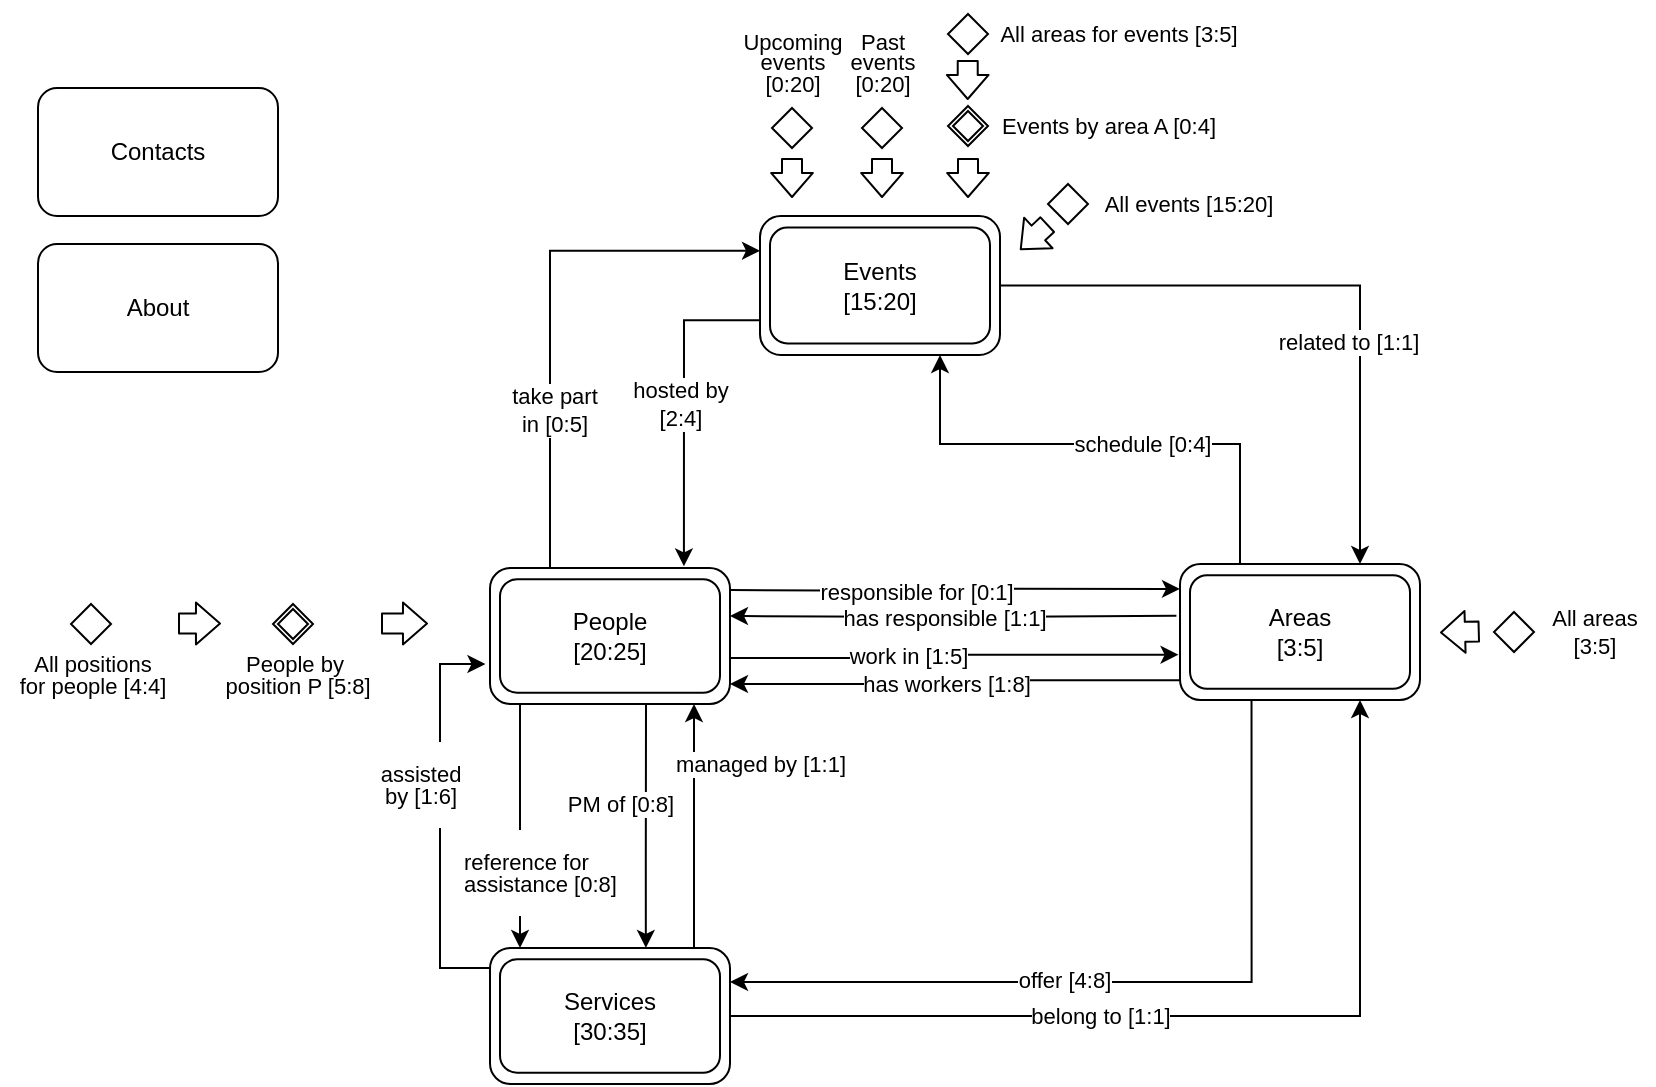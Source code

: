 <mxfile version="14.5.1" type="device"><diagram id="WO7Ajb4kS-5hXxbeCt3a" name="Pagina-1"><mxGraphModel dx="786" dy="2863" grid="1" gridSize="10" guides="1" tooltips="1" connect="1" arrows="1" fold="1" page="1" pageScale="1" pageWidth="1654" pageHeight="2336" math="0" shadow="0"><root><mxCell id="0"/><mxCell id="1" parent="0"/><mxCell id="2VBLItTMHdDEBhTL7Nxq-26" style="edgeStyle=orthogonalEdgeStyle;rounded=0;orthogonalLoop=1;jettySize=auto;html=1;endArrow=none;endFill=0;startArrow=classic;startFill=1;entryX=0.002;entryY=0.855;entryDx=0;entryDy=0;entryPerimeter=0;" parent="1" target="2VBLItTMHdDEBhTL7Nxq-12" edge="1"><mxGeometry relative="1" as="geometry"><mxPoint x="745" y="330" as="sourcePoint"/><mxPoint x="890" y="330.25" as="targetPoint"/><Array as="points"><mxPoint x="875" y="330"/></Array></mxGeometry></mxCell><mxCell id="2VBLItTMHdDEBhTL7Nxq-27" value="has workers [1:8]" style="edgeLabel;html=1;align=center;verticalAlign=middle;resizable=0;points=[];" parent="2VBLItTMHdDEBhTL7Nxq-26" vertex="1" connectable="0"><mxGeometry x="-0.181" relative="1" as="geometry"><mxPoint x="14.76" as="offset"/></mxGeometry></mxCell><mxCell id="2VBLItTMHdDEBhTL7Nxq-4" value="About" style="rounded=1;whiteSpace=wrap;html=1;sketch=0;" parent="1" vertex="1"><mxGeometry x="399" y="110" width="120" height="64" as="geometry"/></mxCell><mxCell id="2VBLItTMHdDEBhTL7Nxq-7" value="" style="group" parent="1" vertex="1" connectable="0"><mxGeometry x="625" y="272" width="120" height="68" as="geometry"/></mxCell><mxCell id="2VBLItTMHdDEBhTL7Nxq-8" value="" style="group" parent="2VBLItTMHdDEBhTL7Nxq-7" vertex="1" connectable="0"><mxGeometry width="120" height="68" as="geometry"/></mxCell><mxCell id="2VBLItTMHdDEBhTL7Nxq-3" value="" style="rounded=1;whiteSpace=wrap;html=1;perimeterSpacing=0;sketch=0;" parent="2VBLItTMHdDEBhTL7Nxq-8" vertex="1"><mxGeometry width="120" height="68" as="geometry"/></mxCell><mxCell id="2VBLItTMHdDEBhTL7Nxq-6" value="People&lt;br&gt;[20:25]" style="rounded=1;whiteSpace=wrap;html=1;sketch=0;" parent="2VBLItTMHdDEBhTL7Nxq-8" vertex="1"><mxGeometry x="5" y="5.667" width="110" height="56.667" as="geometry"/></mxCell><mxCell id="2VBLItTMHdDEBhTL7Nxq-81" style="edgeStyle=orthogonalEdgeStyle;rounded=0;orthogonalLoop=1;jettySize=auto;html=1;entryX=1;entryY=0.5;entryDx=0;entryDy=0;startArrow=classic;startFill=1;endArrow=none;endFill=0;exitX=0.75;exitY=1;exitDx=0;exitDy=0;" parent="1" source="2VBLItTMHdDEBhTL7Nxq-12" target="2VBLItTMHdDEBhTL7Nxq-14" edge="1"><mxGeometry relative="1" as="geometry"><Array as="points"><mxPoint x="1060" y="496"/></Array><mxPoint x="1080" y="350" as="sourcePoint"/></mxGeometry></mxCell><mxCell id="2VBLItTMHdDEBhTL7Nxq-83" value="belong to [1:1]" style="edgeLabel;html=1;align=center;verticalAlign=middle;resizable=0;points=[];" parent="2VBLItTMHdDEBhTL7Nxq-81" vertex="1" connectable="0"><mxGeometry x="0.22" relative="1" as="geometry"><mxPoint as="offset"/></mxGeometry></mxCell><mxCell id="2VBLItTMHdDEBhTL7Nxq-105" style="edgeStyle=orthogonalEdgeStyle;rounded=0;orthogonalLoop=1;jettySize=auto;html=1;entryX=1;entryY=0.5;entryDx=0;entryDy=0;startArrow=classic;startFill=1;endArrow=none;endFill=0;exitX=0.75;exitY=0;exitDx=0;exitDy=0;" parent="1" source="2VBLItTMHdDEBhTL7Nxq-12" target="2VBLItTMHdDEBhTL7Nxq-16" edge="1"><mxGeometry relative="1" as="geometry"><Array as="points"><mxPoint x="1060" y="131"/></Array><mxPoint x="1005" y="302" as="sourcePoint"/></mxGeometry></mxCell><mxCell id="2VBLItTMHdDEBhTL7Nxq-109" value="related to [1:1]" style="edgeLabel;html=1;align=center;verticalAlign=middle;resizable=0;points=[];" parent="2VBLItTMHdDEBhTL7Nxq-105" vertex="1" connectable="0"><mxGeometry x="-0.306" relative="1" as="geometry"><mxPoint x="-6.38" y="-0.02" as="offset"/></mxGeometry></mxCell><mxCell id="2VBLItTMHdDEBhTL7Nxq-47" style="edgeStyle=orthogonalEdgeStyle;rounded=0;orthogonalLoop=1;jettySize=auto;html=1;startArrow=classic;startFill=1;endArrow=none;endFill=0;exitX=0.616;exitY=-0.001;exitDx=0;exitDy=0;exitPerimeter=0;" parent="1" edge="1"><mxGeometry relative="1" as="geometry"><mxPoint x="702.92" y="461.94" as="sourcePoint"/><mxPoint x="703" y="340" as="targetPoint"/><Array as="points"><mxPoint x="703" y="420"/><mxPoint x="703" y="420"/></Array></mxGeometry></mxCell><mxCell id="2VBLItTMHdDEBhTL7Nxq-49" value="PM of [0:8]" style="edgeLabel;html=1;align=center;verticalAlign=middle;resizable=0;points=[];" parent="2VBLItTMHdDEBhTL7Nxq-47" vertex="1" connectable="0"><mxGeometry x="0.073" y="2" relative="1" as="geometry"><mxPoint x="-10.94" y="-6.94" as="offset"/></mxGeometry></mxCell><mxCell id="2VBLItTMHdDEBhTL7Nxq-59" style="edgeStyle=orthogonalEdgeStyle;rounded=0;orthogonalLoop=1;jettySize=auto;html=1;exitX=0.5;exitY=0;exitDx=0;exitDy=0;startArrow=classic;startFill=1;endArrow=none;endFill=0;" parent="1" edge="1"><mxGeometry relative="1" as="geometry"><mxPoint x="640" y="462.0" as="sourcePoint"/><mxPoint x="640" y="340" as="targetPoint"/><Array as="points"><mxPoint x="640" y="400"/><mxPoint x="640" y="400"/></Array></mxGeometry></mxCell><mxCell id="2VBLItTMHdDEBhTL7Nxq-61" value="&lt;p style=&quot;line-height: 95%&quot;&gt;reference for &lt;br&gt;assistance [0:8]&lt;/p&gt;" style="edgeLabel;html=1;align=left;verticalAlign=middle;resizable=0;points=[];" parent="2VBLItTMHdDEBhTL7Nxq-59" vertex="1" connectable="0"><mxGeometry x="-0.298" y="-1" relative="1" as="geometry"><mxPoint x="-31" y="4.26" as="offset"/></mxGeometry></mxCell><mxCell id="2VBLItTMHdDEBhTL7Nxq-79" style="edgeStyle=orthogonalEdgeStyle;rounded=0;orthogonalLoop=1;jettySize=auto;html=1;exitX=1;exitY=0.25;exitDx=0;exitDy=0;entryX=0.298;entryY=0.981;entryDx=0;entryDy=0;entryPerimeter=0;startArrow=classic;startFill=1;endArrow=none;endFill=0;" parent="1" source="2VBLItTMHdDEBhTL7Nxq-14" target="2VBLItTMHdDEBhTL7Nxq-12" edge="1"><mxGeometry relative="1" as="geometry"/></mxCell><mxCell id="2VBLItTMHdDEBhTL7Nxq-84" value="offer [4:8]" style="edgeLabel;html=1;align=center;verticalAlign=middle;resizable=0;points=[];" parent="2VBLItTMHdDEBhTL7Nxq-79" vertex="1" connectable="0"><mxGeometry x="-0.172" y="1" relative="1" as="geometry"><mxPoint as="offset"/></mxGeometry></mxCell><mxCell id="2VBLItTMHdDEBhTL7Nxq-97" style="edgeStyle=orthogonalEdgeStyle;rounded=0;orthogonalLoop=1;jettySize=auto;html=1;exitX=0.75;exitY=1;exitDx=0;exitDy=0;entryX=0.25;entryY=0;entryDx=0;entryDy=0;startArrow=classic;startFill=1;endArrow=none;endFill=0;" parent="1" source="2VBLItTMHdDEBhTL7Nxq-16" target="2VBLItTMHdDEBhTL7Nxq-12" edge="1"><mxGeometry relative="1" as="geometry"><Array as="points"><mxPoint x="850" y="210"/><mxPoint x="1000" y="210"/></Array></mxGeometry></mxCell><mxCell id="2VBLItTMHdDEBhTL7Nxq-99" value="schedule [0:4]" style="edgeLabel;html=1;align=center;verticalAlign=middle;resizable=0;points=[];" parent="2VBLItTMHdDEBhTL7Nxq-97" vertex="1" connectable="0"><mxGeometry x="0.456" y="-1" relative="1" as="geometry"><mxPoint x="-40.5" y="-1.5" as="offset"/></mxGeometry></mxCell><mxCell id="2VBLItTMHdDEBhTL7Nxq-20" style="edgeStyle=orthogonalEdgeStyle;rounded=0;orthogonalLoop=1;jettySize=auto;html=1;entryX=0;entryY=0.183;entryDx=0;entryDy=0;entryPerimeter=0;" parent="1" target="2VBLItTMHdDEBhTL7Nxq-12" edge="1"><mxGeometry relative="1" as="geometry"><mxPoint x="745" y="283" as="sourcePoint"/><mxPoint x="855" y="283" as="targetPoint"/></mxGeometry></mxCell><mxCell id="2VBLItTMHdDEBhTL7Nxq-21" value="responsible for [0:1]" style="edgeLabel;html=1;align=center;verticalAlign=middle;resizable=0;points=[];" parent="2VBLItTMHdDEBhTL7Nxq-20" vertex="1" connectable="0"><mxGeometry x="-0.181" relative="1" as="geometry"><mxPoint as="offset"/></mxGeometry></mxCell><mxCell id="2VBLItTMHdDEBhTL7Nxq-22" style="edgeStyle=orthogonalEdgeStyle;rounded=0;orthogonalLoop=1;jettySize=auto;html=1;entryX=-0.015;entryY=0.381;entryDx=0;entryDy=0;endArrow=none;endFill=0;startArrow=classic;startFill=1;entryPerimeter=0;" parent="1" target="2VBLItTMHdDEBhTL7Nxq-12" edge="1"><mxGeometry relative="1" as="geometry"><mxPoint x="745" y="296" as="sourcePoint"/><mxPoint x="855" y="296" as="targetPoint"/></mxGeometry></mxCell><mxCell id="2VBLItTMHdDEBhTL7Nxq-23" value="has responsible [1:1]" style="edgeLabel;html=1;align=center;verticalAlign=middle;resizable=0;points=[];" parent="2VBLItTMHdDEBhTL7Nxq-22" vertex="1" connectable="0"><mxGeometry x="-0.181" relative="1" as="geometry"><mxPoint x="14.76" as="offset"/></mxGeometry></mxCell><mxCell id="2VBLItTMHdDEBhTL7Nxq-24" style="edgeStyle=orthogonalEdgeStyle;rounded=0;orthogonalLoop=1;jettySize=auto;html=1;entryX=-0.006;entryY=0.667;entryDx=0;entryDy=0;entryPerimeter=0;" parent="1" target="2VBLItTMHdDEBhTL7Nxq-12" edge="1"><mxGeometry relative="1" as="geometry"><mxPoint x="745" y="313.52" as="sourcePoint"/><mxPoint x="883" y="317" as="targetPoint"/><Array as="points"><mxPoint x="745" y="317"/><mxPoint x="815" y="317"/></Array></mxGeometry></mxCell><mxCell id="2VBLItTMHdDEBhTL7Nxq-25" value="work in [1:5]" style="edgeLabel;html=1;align=center;verticalAlign=middle;resizable=0;points=[];" parent="2VBLItTMHdDEBhTL7Nxq-24" vertex="1" connectable="0"><mxGeometry x="-0.181" relative="1" as="geometry"><mxPoint as="offset"/></mxGeometry></mxCell><mxCell id="2VBLItTMHdDEBhTL7Nxq-38" value="&lt;p style=&quot;line-height: 95%&quot;&gt;People by&lt;br style=&quot;font-size: 11px&quot;&gt;&amp;nbsp;position P [5:8]&lt;/p&gt;" style="text;html=1;align=center;verticalAlign=middle;resizable=0;points=[];autosize=1;fontSize=11;" parent="1" vertex="1"><mxGeometry x="481.5" y="300" width="90" height="50" as="geometry"/></mxCell><mxCell id="2VBLItTMHdDEBhTL7Nxq-42" value="&lt;p style=&quot;line-height: 95%&quot;&gt;All positions&lt;br style=&quot;font-size: 11px&quot;&gt;for people [4:4]&lt;/p&gt;" style="text;html=1;align=center;verticalAlign=middle;resizable=0;points=[];autosize=1;fontSize=11;" parent="1" vertex="1"><mxGeometry x="380.5" y="300" width="90" height="50" as="geometry"/></mxCell><mxCell id="2VBLItTMHdDEBhTL7Nxq-46" style="edgeStyle=orthogonalEdgeStyle;rounded=0;orthogonalLoop=1;jettySize=auto;html=1;entryX=0.75;entryY=0;entryDx=0;entryDy=0;startArrow=classic;startFill=1;endArrow=none;endFill=0;" parent="1" edge="1"><mxGeometry relative="1" as="geometry"><mxPoint x="727" y="340" as="sourcePoint"/><mxPoint x="727" y="462.0" as="targetPoint"/></mxGeometry></mxCell><mxCell id="2VBLItTMHdDEBhTL7Nxq-48" value="managed by [1:1]" style="edgeLabel;html=1;align=center;verticalAlign=middle;resizable=0;points=[];" parent="2VBLItTMHdDEBhTL7Nxq-46" vertex="1" connectable="0"><mxGeometry x="-0.063" y="-1" relative="1" as="geometry"><mxPoint x="34" y="-27" as="offset"/></mxGeometry></mxCell><mxCell id="2VBLItTMHdDEBhTL7Nxq-58" style="edgeStyle=orthogonalEdgeStyle;rounded=0;orthogonalLoop=1;jettySize=auto;html=1;entryX=0;entryY=0.167;entryDx=0;entryDy=0;startArrow=classic;startFill=1;endArrow=none;endFill=0;exitX=-0.019;exitY=0.706;exitDx=0;exitDy=0;exitPerimeter=0;entryPerimeter=0;" parent="1" source="2VBLItTMHdDEBhTL7Nxq-3" target="2VBLItTMHdDEBhTL7Nxq-14" edge="1"><mxGeometry relative="1" as="geometry"><mxPoint x="600" y="340" as="sourcePoint"/><mxPoint x="600" y="462.0" as="targetPoint"/><Array as="points"><mxPoint x="600" y="320"/><mxPoint x="600" y="472"/><mxPoint x="625" y="472"/></Array></mxGeometry></mxCell><mxCell id="2VBLItTMHdDEBhTL7Nxq-60" value="&lt;p style=&quot;line-height: 95%&quot;&gt;assisted &lt;br&gt;by [1:6]&lt;/p&gt;" style="edgeLabel;html=1;align=center;verticalAlign=middle;resizable=0;points=[];" parent="2VBLItTMHdDEBhTL7Nxq-58" vertex="1" connectable="0"><mxGeometry x="-0.434" y="-2" relative="1" as="geometry"><mxPoint x="-8" y="25.72" as="offset"/></mxGeometry></mxCell><mxCell id="2VBLItTMHdDEBhTL7Nxq-89" value="" style="rhombus;whiteSpace=wrap;html=1;rounded=0;sketch=0;" parent="1" vertex="1"><mxGeometry x="1127" y="294" width="20" height="20" as="geometry"/></mxCell><mxCell id="2VBLItTMHdDEBhTL7Nxq-90" value="All areas&lt;br style=&quot;font-size: 11px;&quot;&gt;[3:5]" style="text;html=1;align=center;verticalAlign=middle;resizable=0;points=[];autosize=1;fontSize=11;" parent="1" vertex="1"><mxGeometry x="1147" y="289" width="60" height="30" as="geometry"/></mxCell><mxCell id="2VBLItTMHdDEBhTL7Nxq-94" value="Contacts" style="rounded=1;whiteSpace=wrap;html=1;sketch=0;" parent="1" vertex="1"><mxGeometry x="399" y="32" width="120" height="64" as="geometry"/></mxCell><mxCell id="2VBLItTMHdDEBhTL7Nxq-111" value="" style="rhombus;whiteSpace=wrap;html=1;rounded=0;sketch=0;" parent="1" vertex="1"><mxGeometry x="854" y="41" width="20" height="20" as="geometry"/></mxCell><mxCell id="2VBLItTMHdDEBhTL7Nxq-112" value="Events by area A [0:4]" style="text;html=1;align=center;verticalAlign=middle;resizable=0;points=[];autosize=1;fontSize=11;" parent="1" vertex="1"><mxGeometry x="874" y="41" width="120" height="20" as="geometry"/></mxCell><mxCell id="2VBLItTMHdDEBhTL7Nxq-113" value="" style="shape=flexArrow;endArrow=classic;html=1;endWidth=9.903;endSize=3.674;" parent="1" edge="1"><mxGeometry width="50" height="50" relative="1" as="geometry"><mxPoint x="864" y="67" as="sourcePoint"/><mxPoint x="864" y="87" as="targetPoint"/></mxGeometry></mxCell><mxCell id="2VBLItTMHdDEBhTL7Nxq-114" value="" style="rhombus;whiteSpace=wrap;html=1;rounded=0;sketch=0;" parent="1" vertex="1"><mxGeometry x="856.5" y="43.5" width="15" height="15" as="geometry"/></mxCell><mxCell id="2VBLItTMHdDEBhTL7Nxq-115" value="" style="rhombus;whiteSpace=wrap;html=1;rounded=0;sketch=0;" parent="1" vertex="1"><mxGeometry x="854" y="-5" width="20" height="20" as="geometry"/></mxCell><mxCell id="2VBLItTMHdDEBhTL7Nxq-116" value="All areas for events [3:5]" style="text;html=1;align=center;verticalAlign=middle;resizable=0;points=[];autosize=1;fontSize=11;" parent="1" vertex="1"><mxGeometry x="874" y="-5" width="130" height="20" as="geometry"/></mxCell><mxCell id="2VBLItTMHdDEBhTL7Nxq-118" value="" style="rhombus;whiteSpace=wrap;html=1;rounded=0;sketch=0;" parent="1" vertex="1"><mxGeometry x="811" y="42" width="20" height="20" as="geometry"/></mxCell><mxCell id="WD43ELY2r2gLaDlyEaQ2-5" value="" style="group" parent="1" vertex="1" connectable="0"><mxGeometry x="970" y="270" width="120" height="68" as="geometry"/></mxCell><mxCell id="2VBLItTMHdDEBhTL7Nxq-12" value="" style="rounded=1;whiteSpace=wrap;html=1;perimeterSpacing=0;sketch=0;" parent="WD43ELY2r2gLaDlyEaQ2-5" vertex="1"><mxGeometry width="120" height="68" as="geometry"/></mxCell><mxCell id="2VBLItTMHdDEBhTL7Nxq-13" value="Areas &lt;br&gt;[3:5]" style="rounded=1;whiteSpace=wrap;html=1;sketch=0;" parent="WD43ELY2r2gLaDlyEaQ2-5" vertex="1"><mxGeometry x="5" y="5.667" width="110" height="56.667" as="geometry"/></mxCell><mxCell id="WD43ELY2r2gLaDlyEaQ2-8" value="" style="shape=flexArrow;endArrow=classic;html=1;endWidth=9.903;endSize=3.674;" parent="1" edge="1"><mxGeometry width="50" height="50" relative="1" as="geometry"><mxPoint x="1119.88" y="303.75" as="sourcePoint"/><mxPoint x="1100" y="304.25" as="targetPoint"/></mxGeometry></mxCell><mxCell id="WD43ELY2r2gLaDlyEaQ2-9" value="" style="shape=flexArrow;endArrow=classic;html=1;endWidth=9.903;endSize=3.674;" parent="1" edge="1"><mxGeometry width="50" height="50" relative="1" as="geometry"><mxPoint x="863.86" y="18" as="sourcePoint"/><mxPoint x="863.86" y="38" as="targetPoint"/></mxGeometry></mxCell><mxCell id="WD43ELY2r2gLaDlyEaQ2-10" value="" style="shape=flexArrow;endArrow=classic;html=1;endWidth=9.903;endSize=3.674;" parent="1" edge="1"><mxGeometry width="50" height="50" relative="1" as="geometry"><mxPoint x="821" y="67" as="sourcePoint"/><mxPoint x="821" y="87.0" as="targetPoint"/></mxGeometry></mxCell><mxCell id="WD43ELY2r2gLaDlyEaQ2-14" value="" style="group" parent="1" vertex="1" connectable="0"><mxGeometry x="760" y="96" width="120" height="69.5" as="geometry"/></mxCell><mxCell id="2VBLItTMHdDEBhTL7Nxq-16" value="" style="rounded=1;whiteSpace=wrap;html=1;perimeterSpacing=0;sketch=0;" parent="WD43ELY2r2gLaDlyEaQ2-14" vertex="1"><mxGeometry width="120" height="69.5" as="geometry"/></mxCell><mxCell id="2VBLItTMHdDEBhTL7Nxq-17" value="Events &lt;br&gt;[15:20]" style="rounded=1;whiteSpace=wrap;html=1;sketch=0;" parent="WD43ELY2r2gLaDlyEaQ2-14" vertex="1"><mxGeometry x="5" y="5.792" width="110" height="57.917" as="geometry"/></mxCell><mxCell id="WD43ELY2r2gLaDlyEaQ2-21" value="" style="group" parent="1" vertex="1" connectable="0"><mxGeometry x="625" y="462" width="120" height="68" as="geometry"/></mxCell><mxCell id="2VBLItTMHdDEBhTL7Nxq-14" value="" style="rounded=1;whiteSpace=wrap;html=1;perimeterSpacing=0;sketch=0;" parent="WD43ELY2r2gLaDlyEaQ2-21" vertex="1"><mxGeometry width="120" height="68" as="geometry"/></mxCell><mxCell id="2VBLItTMHdDEBhTL7Nxq-15" value="Services&lt;br&gt;[30:35]" style="rounded=1;whiteSpace=wrap;html=1;sketch=0;" parent="WD43ELY2r2gLaDlyEaQ2-21" vertex="1"><mxGeometry x="5" y="5.667" width="110" height="56.667" as="geometry"/></mxCell><mxCell id="_94PwG9l2d6AS5cfkMJB-1" value="" style="rhombus;whiteSpace=wrap;html=1;rounded=0;sketch=0;" parent="1" vertex="1"><mxGeometry x="516.5" y="290" width="20" height="20" as="geometry"/></mxCell><mxCell id="_94PwG9l2d6AS5cfkMJB-3" value="" style="shape=flexArrow;endArrow=classic;html=1;endWidth=9.903;endSize=3.674;" parent="1" edge="1"><mxGeometry width="50" height="50" relative="1" as="geometry"><mxPoint x="570.5" y="299.76" as="sourcePoint"/><mxPoint x="594" y="299.76" as="targetPoint"/></mxGeometry></mxCell><mxCell id="_94PwG9l2d6AS5cfkMJB-4" value="" style="rhombus;whiteSpace=wrap;html=1;rounded=0;sketch=0;" parent="1" vertex="1"><mxGeometry x="519" y="292.5" width="15" height="15" as="geometry"/></mxCell><mxCell id="_94PwG9l2d6AS5cfkMJB-5" value="" style="rhombus;whiteSpace=wrap;html=1;rounded=0;sketch=0;" parent="1" vertex="1"><mxGeometry x="415.5" y="290" width="20" height="20" as="geometry"/></mxCell><mxCell id="_94PwG9l2d6AS5cfkMJB-7" value="" style="shape=flexArrow;endArrow=classic;html=1;endWidth=9.903;endSize=3.674;" parent="1" edge="1"><mxGeometry width="50" height="50" relative="1" as="geometry"><mxPoint x="469" y="299.76" as="sourcePoint"/><mxPoint x="490.5" y="299.76" as="targetPoint"/></mxGeometry></mxCell><mxCell id="_94PwG9l2d6AS5cfkMJB-10" style="edgeStyle=orthogonalEdgeStyle;rounded=0;orthogonalLoop=1;jettySize=auto;html=1;exitX=0;exitY=0.75;exitDx=0;exitDy=0;entryX=0.808;entryY=-0.012;entryDx=0;entryDy=0;entryPerimeter=0;" parent="1" source="2VBLItTMHdDEBhTL7Nxq-16" target="2VBLItTMHdDEBhTL7Nxq-3" edge="1"><mxGeometry relative="1" as="geometry"/></mxCell><mxCell id="_94PwG9l2d6AS5cfkMJB-11" style="edgeStyle=orthogonalEdgeStyle;rounded=0;orthogonalLoop=1;jettySize=auto;html=1;exitX=0.25;exitY=0;exitDx=0;exitDy=0;entryX=0;entryY=0.25;entryDx=0;entryDy=0;" parent="1" source="2VBLItTMHdDEBhTL7Nxq-3" target="2VBLItTMHdDEBhTL7Nxq-16" edge="1"><mxGeometry relative="1" as="geometry"/></mxCell><mxCell id="_94PwG9l2d6AS5cfkMJB-13" value="hosted by&lt;br&gt;[2:4]" style="edgeLabel;html=1;align=center;verticalAlign=middle;resizable=0;points=[];" parent="_94PwG9l2d6AS5cfkMJB-11" vertex="1" connectable="0"><mxGeometry x="-0.226" relative="1" as="geometry"><mxPoint x="65" y="19.67" as="offset"/></mxGeometry></mxCell><mxCell id="eslJjD5k3GCez2utym2A-2" value="take part &lt;br&gt;in [0:5]" style="edgeLabel;html=1;align=center;verticalAlign=middle;resizable=0;points=[];" parent="_94PwG9l2d6AS5cfkMJB-11" vertex="1" connectable="0"><mxGeometry x="-0.398" y="-2" relative="1" as="geometry"><mxPoint as="offset"/></mxGeometry></mxCell><mxCell id="eslJjD5k3GCez2utym2A-10" value="" style="rhombus;whiteSpace=wrap;html=1;rounded=0;sketch=0;" parent="1" vertex="1"><mxGeometry x="904" y="80" width="20" height="20" as="geometry"/></mxCell><mxCell id="eslJjD5k3GCez2utym2A-11" value="All events [15:20]" style="text;html=1;align=center;verticalAlign=middle;resizable=0;points=[];autosize=1;fontSize=11;" parent="1" vertex="1"><mxGeometry x="924" y="80" width="100" height="20" as="geometry"/></mxCell><mxCell id="eslJjD5k3GCez2utym2A-15" value="" style="shape=flexArrow;endArrow=classic;html=1;endWidth=9.903;endSize=3.674;" parent="1" edge="1"><mxGeometry width="50" height="50" relative="1" as="geometry"><mxPoint x="904" y="100" as="sourcePoint"/><mxPoint x="890" y="113" as="targetPoint"/><Array as="points"><mxPoint x="890" y="113"/></Array></mxGeometry></mxCell><mxCell id="eslJjD5k3GCez2utym2A-19" value="&lt;p style=&quot;line-height: 95% ; font-size: 11px&quot;&gt;Upcoming &lt;br&gt;events &lt;br&gt;[0:20]&lt;/p&gt;" style="text;html=1;align=center;verticalAlign=middle;resizable=0;points=[];autosize=1;direction=west;" parent="1" vertex="1"><mxGeometry x="741" y="-11.5" width="70" height="60" as="geometry"/></mxCell><mxCell id="eslJjD5k3GCez2utym2A-24" value="" style="rhombus;whiteSpace=wrap;html=1;rounded=0;sketch=0;" parent="1" vertex="1"><mxGeometry x="766" y="42" width="20" height="20" as="geometry"/></mxCell><mxCell id="eslJjD5k3GCez2utym2A-25" value="" style="shape=flexArrow;endArrow=classic;html=1;endWidth=9.903;endSize=3.674;" parent="1" edge="1"><mxGeometry width="50" height="50" relative="1" as="geometry"><mxPoint x="776" y="67" as="sourcePoint"/><mxPoint x="776" y="87.0" as="targetPoint"/></mxGeometry></mxCell><mxCell id="eslJjD5k3GCez2utym2A-28" value="&lt;p style=&quot;line-height: 95% ; font-size: 11px&quot;&gt;Past &lt;br&gt;events &lt;br&gt;[0:20]&lt;/p&gt;" style="text;html=1;align=center;verticalAlign=middle;resizable=0;points=[];autosize=1;" parent="1" vertex="1"><mxGeometry x="796" y="-11.5" width="50" height="60" as="geometry"/></mxCell></root></mxGraphModel></diagram></mxfile>